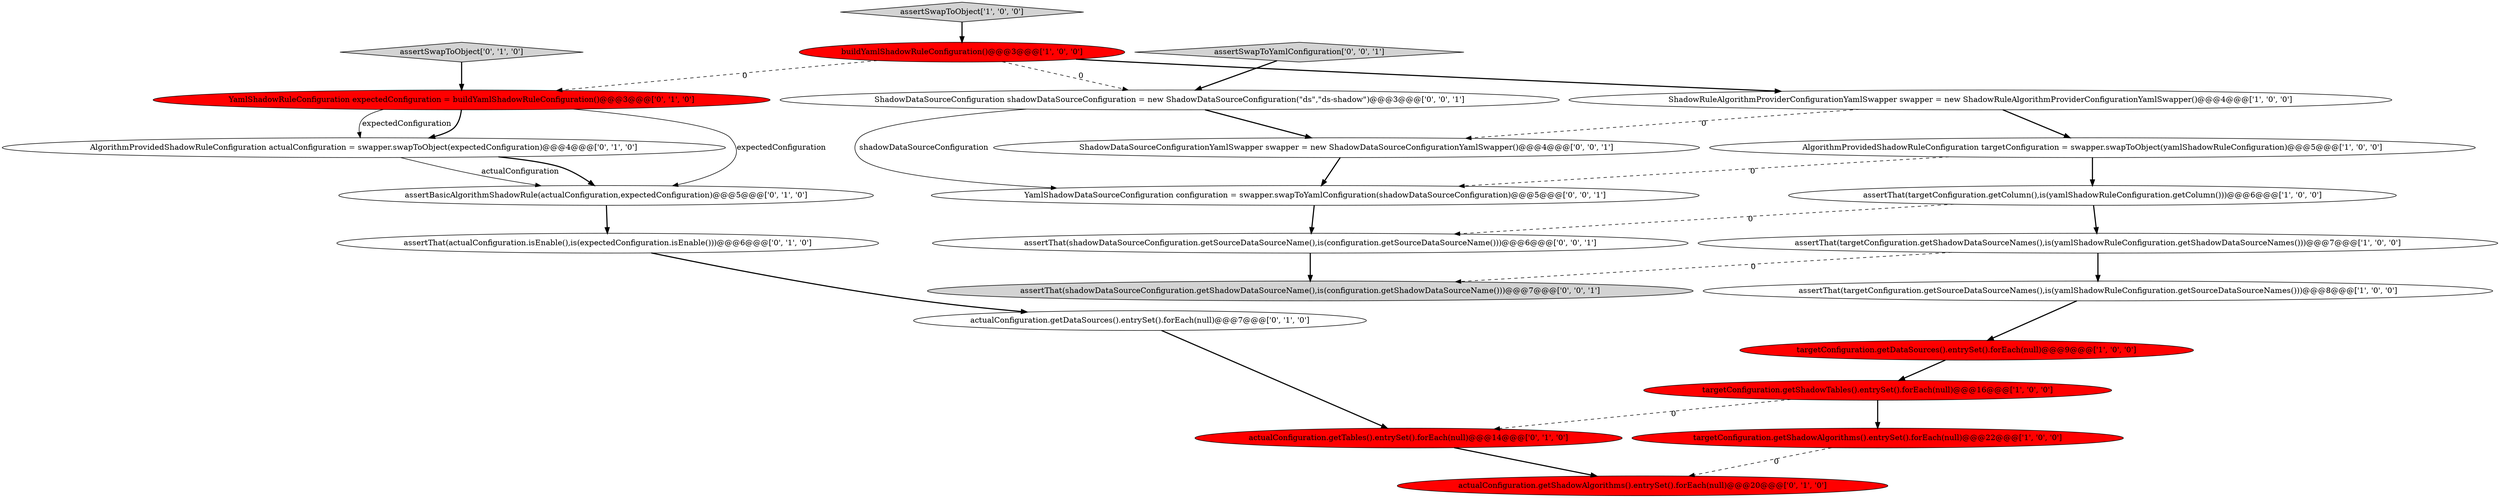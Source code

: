 digraph {
6 [style = filled, label = "assertSwapToObject['1', '0', '0']", fillcolor = lightgray, shape = diamond image = "AAA0AAABBB1BBB"];
18 [style = filled, label = "ShadowDataSourceConfigurationYamlSwapper swapper = new ShadowDataSourceConfigurationYamlSwapper()@@@4@@@['0', '0', '1']", fillcolor = white, shape = ellipse image = "AAA0AAABBB3BBB"];
19 [style = filled, label = "ShadowDataSourceConfiguration shadowDataSourceConfiguration = new ShadowDataSourceConfiguration(\"ds\",\"ds-shadow\")@@@3@@@['0', '0', '1']", fillcolor = white, shape = ellipse image = "AAA0AAABBB3BBB"];
17 [style = filled, label = "actualConfiguration.getTables().entrySet().forEach(null)@@@14@@@['0', '1', '0']", fillcolor = red, shape = ellipse image = "AAA1AAABBB2BBB"];
15 [style = filled, label = "YamlShadowRuleConfiguration expectedConfiguration = buildYamlShadowRuleConfiguration()@@@3@@@['0', '1', '0']", fillcolor = red, shape = ellipse image = "AAA1AAABBB2BBB"];
22 [style = filled, label = "YamlShadowDataSourceConfiguration configuration = swapper.swapToYamlConfiguration(shadowDataSourceConfiguration)@@@5@@@['0', '0', '1']", fillcolor = white, shape = ellipse image = "AAA0AAABBB3BBB"];
8 [style = filled, label = "AlgorithmProvidedShadowRuleConfiguration targetConfiguration = swapper.swapToObject(yamlShadowRuleConfiguration)@@@5@@@['1', '0', '0']", fillcolor = white, shape = ellipse image = "AAA0AAABBB1BBB"];
7 [style = filled, label = "buildYamlShadowRuleConfiguration()@@@3@@@['1', '0', '0']", fillcolor = red, shape = ellipse image = "AAA1AAABBB1BBB"];
9 [style = filled, label = "assertThat(targetConfiguration.getColumn(),is(yamlShadowRuleConfiguration.getColumn()))@@@6@@@['1', '0', '0']", fillcolor = white, shape = ellipse image = "AAA0AAABBB1BBB"];
20 [style = filled, label = "assertThat(shadowDataSourceConfiguration.getSourceDataSourceName(),is(configuration.getSourceDataSourceName()))@@@6@@@['0', '0', '1']", fillcolor = white, shape = ellipse image = "AAA0AAABBB3BBB"];
11 [style = filled, label = "actualConfiguration.getShadowAlgorithms().entrySet().forEach(null)@@@20@@@['0', '1', '0']", fillcolor = red, shape = ellipse image = "AAA1AAABBB2BBB"];
12 [style = filled, label = "assertSwapToObject['0', '1', '0']", fillcolor = lightgray, shape = diamond image = "AAA0AAABBB2BBB"];
13 [style = filled, label = "AlgorithmProvidedShadowRuleConfiguration actualConfiguration = swapper.swapToObject(expectedConfiguration)@@@4@@@['0', '1', '0']", fillcolor = white, shape = ellipse image = "AAA0AAABBB2BBB"];
14 [style = filled, label = "assertThat(actualConfiguration.isEnable(),is(expectedConfiguration.isEnable()))@@@6@@@['0', '1', '0']", fillcolor = white, shape = ellipse image = "AAA0AAABBB2BBB"];
23 [style = filled, label = "assertThat(shadowDataSourceConfiguration.getShadowDataSourceName(),is(configuration.getShadowDataSourceName()))@@@7@@@['0', '0', '1']", fillcolor = lightgray, shape = ellipse image = "AAA0AAABBB3BBB"];
21 [style = filled, label = "assertSwapToYamlConfiguration['0', '0', '1']", fillcolor = lightgray, shape = diamond image = "AAA0AAABBB3BBB"];
5 [style = filled, label = "targetConfiguration.getShadowTables().entrySet().forEach(null)@@@16@@@['1', '0', '0']", fillcolor = red, shape = ellipse image = "AAA1AAABBB1BBB"];
16 [style = filled, label = "actualConfiguration.getDataSources().entrySet().forEach(null)@@@7@@@['0', '1', '0']", fillcolor = white, shape = ellipse image = "AAA0AAABBB2BBB"];
2 [style = filled, label = "targetConfiguration.getDataSources().entrySet().forEach(null)@@@9@@@['1', '0', '0']", fillcolor = red, shape = ellipse image = "AAA1AAABBB1BBB"];
4 [style = filled, label = "assertThat(targetConfiguration.getShadowDataSourceNames(),is(yamlShadowRuleConfiguration.getShadowDataSourceNames()))@@@7@@@['1', '0', '0']", fillcolor = white, shape = ellipse image = "AAA0AAABBB1BBB"];
1 [style = filled, label = "assertThat(targetConfiguration.getSourceDataSourceNames(),is(yamlShadowRuleConfiguration.getSourceDataSourceNames()))@@@8@@@['1', '0', '0']", fillcolor = white, shape = ellipse image = "AAA0AAABBB1BBB"];
3 [style = filled, label = "targetConfiguration.getShadowAlgorithms().entrySet().forEach(null)@@@22@@@['1', '0', '0']", fillcolor = red, shape = ellipse image = "AAA1AAABBB1BBB"];
10 [style = filled, label = "assertBasicAlgorithmShadowRule(actualConfiguration,expectedConfiguration)@@@5@@@['0', '1', '0']", fillcolor = white, shape = ellipse image = "AAA0AAABBB2BBB"];
0 [style = filled, label = "ShadowRuleAlgorithmProviderConfigurationYamlSwapper swapper = new ShadowRuleAlgorithmProviderConfigurationYamlSwapper()@@@4@@@['1', '0', '0']", fillcolor = white, shape = ellipse image = "AAA0AAABBB1BBB"];
5->3 [style = bold, label=""];
13->10 [style = bold, label=""];
14->16 [style = bold, label=""];
9->20 [style = dashed, label="0"];
15->13 [style = bold, label=""];
19->18 [style = bold, label=""];
21->19 [style = bold, label=""];
10->14 [style = bold, label=""];
9->4 [style = bold, label=""];
15->10 [style = solid, label="expectedConfiguration"];
12->15 [style = bold, label=""];
15->13 [style = solid, label="expectedConfiguration"];
7->0 [style = bold, label=""];
16->17 [style = bold, label=""];
19->22 [style = solid, label="shadowDataSourceConfiguration"];
8->22 [style = dashed, label="0"];
13->10 [style = solid, label="actualConfiguration"];
18->22 [style = bold, label=""];
5->17 [style = dashed, label="0"];
20->23 [style = bold, label=""];
22->20 [style = bold, label=""];
7->19 [style = dashed, label="0"];
0->8 [style = bold, label=""];
8->9 [style = bold, label=""];
7->15 [style = dashed, label="0"];
0->18 [style = dashed, label="0"];
4->1 [style = bold, label=""];
1->2 [style = bold, label=""];
6->7 [style = bold, label=""];
4->23 [style = dashed, label="0"];
3->11 [style = dashed, label="0"];
2->5 [style = bold, label=""];
17->11 [style = bold, label=""];
}
